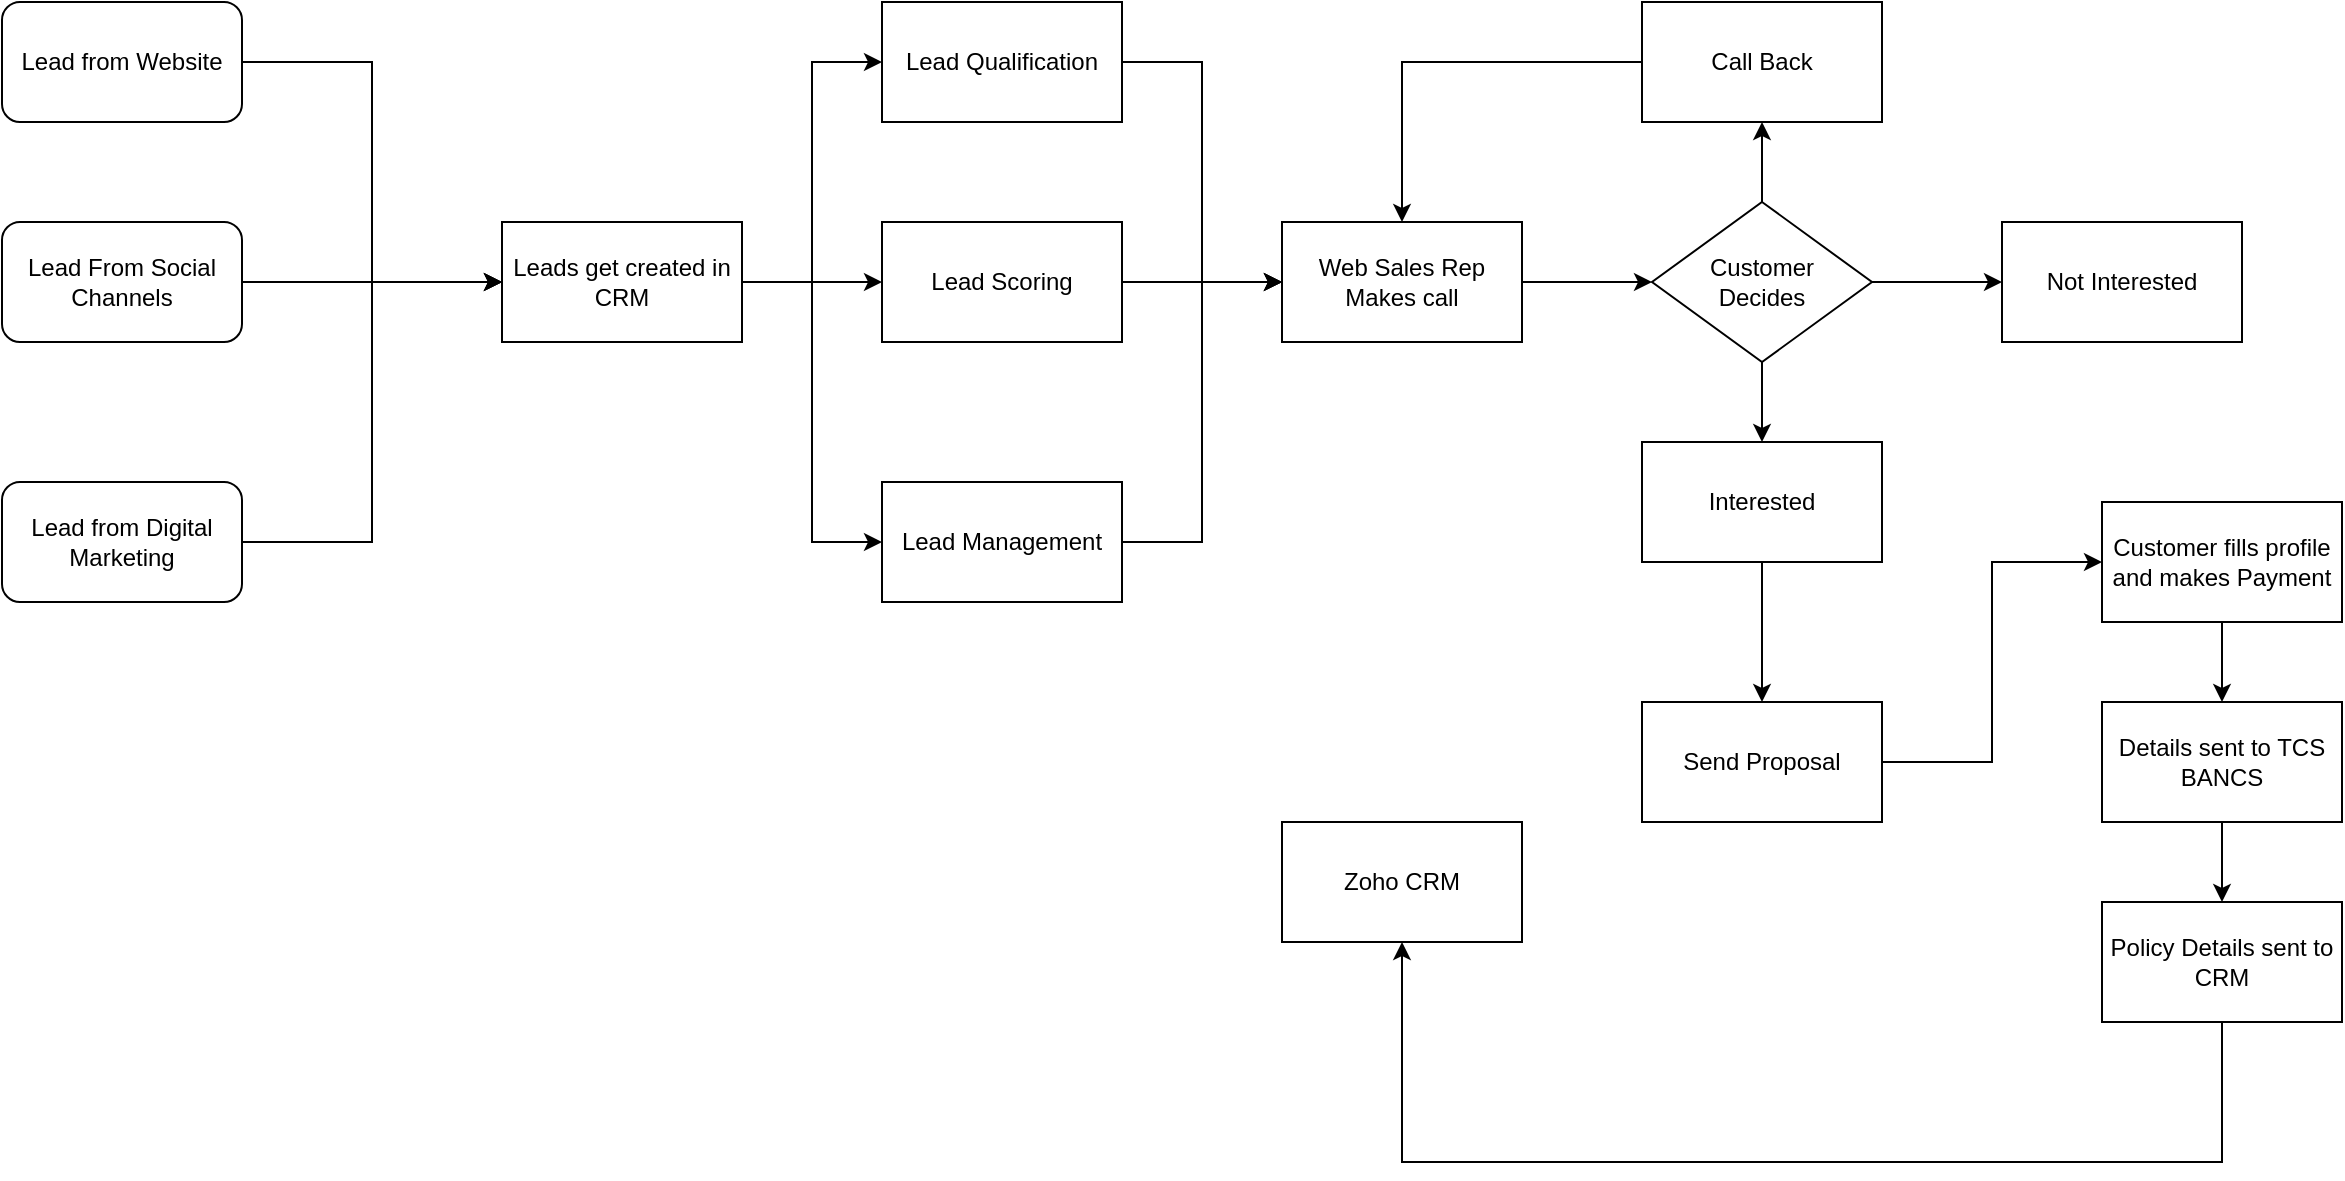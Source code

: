 <mxfile version="24.4.0" type="github">
  <diagram name="Page-1" id="cPXebE8d43cmAomiVw6z">
    <mxGraphModel dx="1853" dy="684" grid="1" gridSize="10" guides="1" tooltips="1" connect="1" arrows="1" fold="1" page="1" pageScale="1" pageWidth="827" pageHeight="1169" math="0" shadow="0">
      <root>
        <mxCell id="0" />
        <mxCell id="1" parent="0" />
        <mxCell id="A-X3YyrhmLisC9hSUGzN-1" value="Not Interested" style="rounded=0;whiteSpace=wrap;html=1;" vertex="1" parent="1">
          <mxGeometry x="640" y="370" width="120" height="60" as="geometry" />
        </mxCell>
        <mxCell id="A-X3YyrhmLisC9hSUGzN-18" value="" style="edgeStyle=orthogonalEdgeStyle;rounded=0;orthogonalLoop=1;jettySize=auto;html=1;" edge="1" parent="1" source="A-X3YyrhmLisC9hSUGzN-2" target="A-X3YyrhmLisC9hSUGzN-1">
          <mxGeometry relative="1" as="geometry" />
        </mxCell>
        <mxCell id="A-X3YyrhmLisC9hSUGzN-19" value="" style="edgeStyle=orthogonalEdgeStyle;rounded=0;orthogonalLoop=1;jettySize=auto;html=1;" edge="1" parent="1" source="A-X3YyrhmLisC9hSUGzN-2" target="A-X3YyrhmLisC9hSUGzN-3">
          <mxGeometry relative="1" as="geometry" />
        </mxCell>
        <mxCell id="A-X3YyrhmLisC9hSUGzN-20" value="" style="edgeStyle=orthogonalEdgeStyle;rounded=0;orthogonalLoop=1;jettySize=auto;html=1;" edge="1" parent="1" source="A-X3YyrhmLisC9hSUGzN-2" target="A-X3YyrhmLisC9hSUGzN-4">
          <mxGeometry relative="1" as="geometry" />
        </mxCell>
        <mxCell id="A-X3YyrhmLisC9hSUGzN-2" value="Customer&lt;br&gt;Decides" style="rhombus;whiteSpace=wrap;html=1;" vertex="1" parent="1">
          <mxGeometry x="465" y="360" width="110" height="80" as="geometry" />
        </mxCell>
        <mxCell id="A-X3YyrhmLisC9hSUGzN-23" style="edgeStyle=orthogonalEdgeStyle;rounded=0;orthogonalLoop=1;jettySize=auto;html=1;entryX=0.5;entryY=0;entryDx=0;entryDy=0;" edge="1" parent="1" source="A-X3YyrhmLisC9hSUGzN-3" target="A-X3YyrhmLisC9hSUGzN-6">
          <mxGeometry relative="1" as="geometry" />
        </mxCell>
        <mxCell id="A-X3YyrhmLisC9hSUGzN-3" value="Call Back" style="rounded=0;whiteSpace=wrap;html=1;" vertex="1" parent="1">
          <mxGeometry x="460" y="260" width="120" height="60" as="geometry" />
        </mxCell>
        <mxCell id="A-X3YyrhmLisC9hSUGzN-24" value="" style="edgeStyle=orthogonalEdgeStyle;rounded=0;orthogonalLoop=1;jettySize=auto;html=1;" edge="1" parent="1" source="A-X3YyrhmLisC9hSUGzN-4" target="A-X3YyrhmLisC9hSUGzN-5">
          <mxGeometry relative="1" as="geometry" />
        </mxCell>
        <mxCell id="A-X3YyrhmLisC9hSUGzN-4" value="Inte&lt;span style=&quot;background-color: initial;&quot;&gt;rested&lt;/span&gt;" style="rounded=0;whiteSpace=wrap;html=1;" vertex="1" parent="1">
          <mxGeometry x="460" y="480" width="120" height="60" as="geometry" />
        </mxCell>
        <mxCell id="A-X3YyrhmLisC9hSUGzN-26" style="edgeStyle=orthogonalEdgeStyle;rounded=0;orthogonalLoop=1;jettySize=auto;html=1;entryX=0;entryY=0.5;entryDx=0;entryDy=0;" edge="1" parent="1" source="A-X3YyrhmLisC9hSUGzN-5" target="A-X3YyrhmLisC9hSUGzN-15">
          <mxGeometry relative="1" as="geometry" />
        </mxCell>
        <mxCell id="A-X3YyrhmLisC9hSUGzN-5" value="Send Proposal" style="rounded=0;whiteSpace=wrap;html=1;" vertex="1" parent="1">
          <mxGeometry x="460" y="610" width="120" height="60" as="geometry" />
        </mxCell>
        <mxCell id="A-X3YyrhmLisC9hSUGzN-22" value="" style="edgeStyle=orthogonalEdgeStyle;rounded=0;orthogonalLoop=1;jettySize=auto;html=1;" edge="1" parent="1" source="A-X3YyrhmLisC9hSUGzN-6" target="A-X3YyrhmLisC9hSUGzN-2">
          <mxGeometry relative="1" as="geometry" />
        </mxCell>
        <mxCell id="A-X3YyrhmLisC9hSUGzN-6" value="Web Sales Rep Makes call" style="rounded=0;whiteSpace=wrap;html=1;" vertex="1" parent="1">
          <mxGeometry x="280" y="370" width="120" height="60" as="geometry" />
        </mxCell>
        <mxCell id="A-X3YyrhmLisC9hSUGzN-34" style="edgeStyle=orthogonalEdgeStyle;rounded=0;orthogonalLoop=1;jettySize=auto;html=1;entryX=0;entryY=0.5;entryDx=0;entryDy=0;" edge="1" parent="1" source="A-X3YyrhmLisC9hSUGzN-7" target="A-X3YyrhmLisC9hSUGzN-6">
          <mxGeometry relative="1" as="geometry" />
        </mxCell>
        <mxCell id="A-X3YyrhmLisC9hSUGzN-7" value="Lead Qualification" style="rounded=0;whiteSpace=wrap;html=1;" vertex="1" parent="1">
          <mxGeometry x="80" y="260" width="120" height="60" as="geometry" />
        </mxCell>
        <mxCell id="A-X3YyrhmLisC9hSUGzN-29" value="" style="edgeStyle=orthogonalEdgeStyle;rounded=0;orthogonalLoop=1;jettySize=auto;html=1;" edge="1" parent="1" source="A-X3YyrhmLisC9hSUGzN-8" target="A-X3YyrhmLisC9hSUGzN-6">
          <mxGeometry relative="1" as="geometry" />
        </mxCell>
        <mxCell id="A-X3YyrhmLisC9hSUGzN-8" value="Lead Scoring" style="rounded=0;whiteSpace=wrap;html=1;" vertex="1" parent="1">
          <mxGeometry x="80" y="370" width="120" height="60" as="geometry" />
        </mxCell>
        <mxCell id="A-X3YyrhmLisC9hSUGzN-33" style="edgeStyle=orthogonalEdgeStyle;rounded=0;orthogonalLoop=1;jettySize=auto;html=1;entryX=0;entryY=0.5;entryDx=0;entryDy=0;" edge="1" parent="1" source="A-X3YyrhmLisC9hSUGzN-9" target="A-X3YyrhmLisC9hSUGzN-6">
          <mxGeometry relative="1" as="geometry" />
        </mxCell>
        <mxCell id="A-X3YyrhmLisC9hSUGzN-9" value="Lead Management" style="rounded=0;whiteSpace=wrap;html=1;" vertex="1" parent="1">
          <mxGeometry x="80" y="500" width="120" height="60" as="geometry" />
        </mxCell>
        <mxCell id="A-X3YyrhmLisC9hSUGzN-35" value="" style="edgeStyle=orthogonalEdgeStyle;rounded=0;orthogonalLoop=1;jettySize=auto;html=1;" edge="1" parent="1" source="A-X3YyrhmLisC9hSUGzN-11" target="A-X3YyrhmLisC9hSUGzN-8">
          <mxGeometry relative="1" as="geometry" />
        </mxCell>
        <mxCell id="A-X3YyrhmLisC9hSUGzN-36" style="edgeStyle=orthogonalEdgeStyle;rounded=0;orthogonalLoop=1;jettySize=auto;html=1;entryX=0;entryY=0.5;entryDx=0;entryDy=0;" edge="1" parent="1" source="A-X3YyrhmLisC9hSUGzN-11" target="A-X3YyrhmLisC9hSUGzN-7">
          <mxGeometry relative="1" as="geometry" />
        </mxCell>
        <mxCell id="A-X3YyrhmLisC9hSUGzN-37" style="edgeStyle=orthogonalEdgeStyle;rounded=0;orthogonalLoop=1;jettySize=auto;html=1;entryX=0;entryY=0.5;entryDx=0;entryDy=0;" edge="1" parent="1" source="A-X3YyrhmLisC9hSUGzN-11" target="A-X3YyrhmLisC9hSUGzN-9">
          <mxGeometry relative="1" as="geometry" />
        </mxCell>
        <mxCell id="A-X3YyrhmLisC9hSUGzN-11" value="Leads get created in CRM" style="rounded=0;whiteSpace=wrap;html=1;" vertex="1" parent="1">
          <mxGeometry x="-110" y="370" width="120" height="60" as="geometry" />
        </mxCell>
        <mxCell id="A-X3YyrhmLisC9hSUGzN-41" style="edgeStyle=orthogonalEdgeStyle;rounded=0;orthogonalLoop=1;jettySize=auto;html=1;entryX=0;entryY=0.5;entryDx=0;entryDy=0;" edge="1" parent="1" source="A-X3YyrhmLisC9hSUGzN-12" target="A-X3YyrhmLisC9hSUGzN-11">
          <mxGeometry relative="1" as="geometry" />
        </mxCell>
        <mxCell id="A-X3YyrhmLisC9hSUGzN-12" value="Lead from Website" style="rounded=1;whiteSpace=wrap;html=1;" vertex="1" parent="1">
          <mxGeometry x="-360" y="260" width="120" height="60" as="geometry" />
        </mxCell>
        <mxCell id="A-X3YyrhmLisC9hSUGzN-39" style="edgeStyle=orthogonalEdgeStyle;rounded=0;orthogonalLoop=1;jettySize=auto;html=1;" edge="1" parent="1" source="A-X3YyrhmLisC9hSUGzN-13" target="A-X3YyrhmLisC9hSUGzN-11">
          <mxGeometry relative="1" as="geometry" />
        </mxCell>
        <mxCell id="A-X3YyrhmLisC9hSUGzN-13" value="Lead From Social Channels" style="rounded=1;whiteSpace=wrap;html=1;" vertex="1" parent="1">
          <mxGeometry x="-360" y="370" width="120" height="60" as="geometry" />
        </mxCell>
        <mxCell id="A-X3YyrhmLisC9hSUGzN-42" style="edgeStyle=orthogonalEdgeStyle;rounded=0;orthogonalLoop=1;jettySize=auto;html=1;entryX=0;entryY=0.5;entryDx=0;entryDy=0;" edge="1" parent="1" source="A-X3YyrhmLisC9hSUGzN-14" target="A-X3YyrhmLisC9hSUGzN-11">
          <mxGeometry relative="1" as="geometry" />
        </mxCell>
        <mxCell id="A-X3YyrhmLisC9hSUGzN-14" value="Lead from Digital Marketing" style="rounded=1;whiteSpace=wrap;html=1;" vertex="1" parent="1">
          <mxGeometry x="-360" y="500" width="120" height="60" as="geometry" />
        </mxCell>
        <mxCell id="A-X3YyrhmLisC9hSUGzN-27" value="" style="edgeStyle=orthogonalEdgeStyle;rounded=0;orthogonalLoop=1;jettySize=auto;html=1;" edge="1" parent="1" source="A-X3YyrhmLisC9hSUGzN-15" target="A-X3YyrhmLisC9hSUGzN-16">
          <mxGeometry relative="1" as="geometry" />
        </mxCell>
        <mxCell id="A-X3YyrhmLisC9hSUGzN-15" value="Customer fills profile and makes Payment" style="rounded=0;whiteSpace=wrap;html=1;" vertex="1" parent="1">
          <mxGeometry x="690" y="510" width="120" height="60" as="geometry" />
        </mxCell>
        <mxCell id="A-X3YyrhmLisC9hSUGzN-28" value="" style="edgeStyle=orthogonalEdgeStyle;rounded=0;orthogonalLoop=1;jettySize=auto;html=1;" edge="1" parent="1" source="A-X3YyrhmLisC9hSUGzN-16" target="A-X3YyrhmLisC9hSUGzN-17">
          <mxGeometry relative="1" as="geometry" />
        </mxCell>
        <mxCell id="A-X3YyrhmLisC9hSUGzN-16" value="Details sent to TCS BANCS" style="rounded=0;whiteSpace=wrap;html=1;" vertex="1" parent="1">
          <mxGeometry x="690" y="610" width="120" height="60" as="geometry" />
        </mxCell>
        <mxCell id="A-X3YyrhmLisC9hSUGzN-44" style="edgeStyle=orthogonalEdgeStyle;rounded=0;orthogonalLoop=1;jettySize=auto;html=1;entryX=0.5;entryY=1;entryDx=0;entryDy=0;" edge="1" parent="1" source="A-X3YyrhmLisC9hSUGzN-17" target="A-X3YyrhmLisC9hSUGzN-43">
          <mxGeometry relative="1" as="geometry">
            <Array as="points">
              <mxPoint x="750" y="840" />
              <mxPoint x="340" y="840" />
            </Array>
          </mxGeometry>
        </mxCell>
        <mxCell id="A-X3YyrhmLisC9hSUGzN-17" value="&lt;div&gt;Policy Details sent to CRM&lt;/div&gt;" style="rounded=0;whiteSpace=wrap;html=1;" vertex="1" parent="1">
          <mxGeometry x="690" y="710" width="120" height="60" as="geometry" />
        </mxCell>
        <mxCell id="A-X3YyrhmLisC9hSUGzN-43" value="Zoho CRM" style="rounded=0;whiteSpace=wrap;html=1;" vertex="1" parent="1">
          <mxGeometry x="280" y="670" width="120" height="60" as="geometry" />
        </mxCell>
      </root>
    </mxGraphModel>
  </diagram>
</mxfile>
